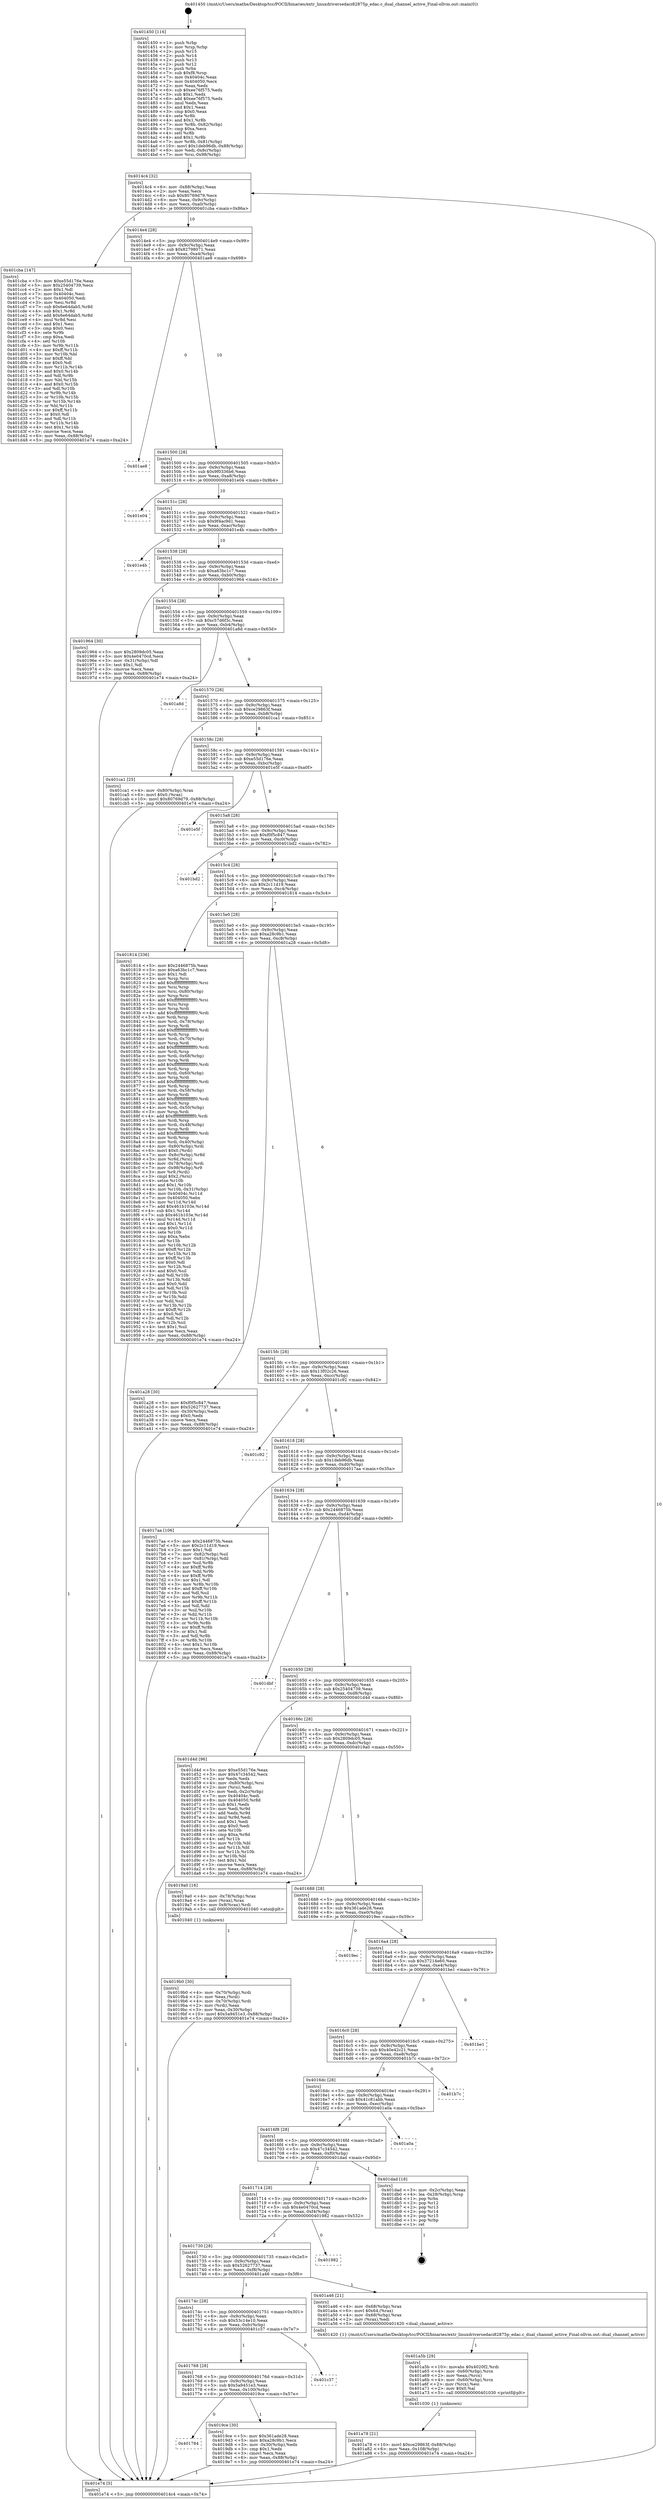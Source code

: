 digraph "0x401450" {
  label = "0x401450 (/mnt/c/Users/mathe/Desktop/tcc/POCII/binaries/extr_linuxdriversedaci82875p_edac.c_dual_channel_active_Final-ollvm.out::main(0))"
  labelloc = "t"
  node[shape=record]

  Entry [label="",width=0.3,height=0.3,shape=circle,fillcolor=black,style=filled]
  "0x4014c4" [label="{
     0x4014c4 [32]\l
     | [instrs]\l
     &nbsp;&nbsp;0x4014c4 \<+6\>: mov -0x88(%rbp),%eax\l
     &nbsp;&nbsp;0x4014ca \<+2\>: mov %eax,%ecx\l
     &nbsp;&nbsp;0x4014cc \<+6\>: sub $0x80769d79,%ecx\l
     &nbsp;&nbsp;0x4014d2 \<+6\>: mov %eax,-0x9c(%rbp)\l
     &nbsp;&nbsp;0x4014d8 \<+6\>: mov %ecx,-0xa0(%rbp)\l
     &nbsp;&nbsp;0x4014de \<+6\>: je 0000000000401cba \<main+0x86a\>\l
  }"]
  "0x401cba" [label="{
     0x401cba [147]\l
     | [instrs]\l
     &nbsp;&nbsp;0x401cba \<+5\>: mov $0xe55d176e,%eax\l
     &nbsp;&nbsp;0x401cbf \<+5\>: mov $0x25404739,%ecx\l
     &nbsp;&nbsp;0x401cc4 \<+2\>: mov $0x1,%dl\l
     &nbsp;&nbsp;0x401cc6 \<+7\>: mov 0x40404c,%esi\l
     &nbsp;&nbsp;0x401ccd \<+7\>: mov 0x404050,%edi\l
     &nbsp;&nbsp;0x401cd4 \<+3\>: mov %esi,%r8d\l
     &nbsp;&nbsp;0x401cd7 \<+7\>: sub $0x6e64dab5,%r8d\l
     &nbsp;&nbsp;0x401cde \<+4\>: sub $0x1,%r8d\l
     &nbsp;&nbsp;0x401ce2 \<+7\>: add $0x6e64dab5,%r8d\l
     &nbsp;&nbsp;0x401ce9 \<+4\>: imul %r8d,%esi\l
     &nbsp;&nbsp;0x401ced \<+3\>: and $0x1,%esi\l
     &nbsp;&nbsp;0x401cf0 \<+3\>: cmp $0x0,%esi\l
     &nbsp;&nbsp;0x401cf3 \<+4\>: sete %r9b\l
     &nbsp;&nbsp;0x401cf7 \<+3\>: cmp $0xa,%edi\l
     &nbsp;&nbsp;0x401cfa \<+4\>: setl %r10b\l
     &nbsp;&nbsp;0x401cfe \<+3\>: mov %r9b,%r11b\l
     &nbsp;&nbsp;0x401d01 \<+4\>: xor $0xff,%r11b\l
     &nbsp;&nbsp;0x401d05 \<+3\>: mov %r10b,%bl\l
     &nbsp;&nbsp;0x401d08 \<+3\>: xor $0xff,%bl\l
     &nbsp;&nbsp;0x401d0b \<+3\>: xor $0x0,%dl\l
     &nbsp;&nbsp;0x401d0e \<+3\>: mov %r11b,%r14b\l
     &nbsp;&nbsp;0x401d11 \<+4\>: and $0x0,%r14b\l
     &nbsp;&nbsp;0x401d15 \<+3\>: and %dl,%r9b\l
     &nbsp;&nbsp;0x401d18 \<+3\>: mov %bl,%r15b\l
     &nbsp;&nbsp;0x401d1b \<+4\>: and $0x0,%r15b\l
     &nbsp;&nbsp;0x401d1f \<+3\>: and %dl,%r10b\l
     &nbsp;&nbsp;0x401d22 \<+3\>: or %r9b,%r14b\l
     &nbsp;&nbsp;0x401d25 \<+3\>: or %r10b,%r15b\l
     &nbsp;&nbsp;0x401d28 \<+3\>: xor %r15b,%r14b\l
     &nbsp;&nbsp;0x401d2b \<+3\>: or %bl,%r11b\l
     &nbsp;&nbsp;0x401d2e \<+4\>: xor $0xff,%r11b\l
     &nbsp;&nbsp;0x401d32 \<+3\>: or $0x0,%dl\l
     &nbsp;&nbsp;0x401d35 \<+3\>: and %dl,%r11b\l
     &nbsp;&nbsp;0x401d38 \<+3\>: or %r11b,%r14b\l
     &nbsp;&nbsp;0x401d3b \<+4\>: test $0x1,%r14b\l
     &nbsp;&nbsp;0x401d3f \<+3\>: cmovne %ecx,%eax\l
     &nbsp;&nbsp;0x401d42 \<+6\>: mov %eax,-0x88(%rbp)\l
     &nbsp;&nbsp;0x401d48 \<+5\>: jmp 0000000000401e74 \<main+0xa24\>\l
  }"]
  "0x4014e4" [label="{
     0x4014e4 [28]\l
     | [instrs]\l
     &nbsp;&nbsp;0x4014e4 \<+5\>: jmp 00000000004014e9 \<main+0x99\>\l
     &nbsp;&nbsp;0x4014e9 \<+6\>: mov -0x9c(%rbp),%eax\l
     &nbsp;&nbsp;0x4014ef \<+5\>: sub $0x82798071,%eax\l
     &nbsp;&nbsp;0x4014f4 \<+6\>: mov %eax,-0xa4(%rbp)\l
     &nbsp;&nbsp;0x4014fa \<+6\>: je 0000000000401ae8 \<main+0x698\>\l
  }"]
  Exit [label="",width=0.3,height=0.3,shape=circle,fillcolor=black,style=filled,peripheries=2]
  "0x401ae8" [label="{
     0x401ae8\l
  }", style=dashed]
  "0x401500" [label="{
     0x401500 [28]\l
     | [instrs]\l
     &nbsp;&nbsp;0x401500 \<+5\>: jmp 0000000000401505 \<main+0xb5\>\l
     &nbsp;&nbsp;0x401505 \<+6\>: mov -0x9c(%rbp),%eax\l
     &nbsp;&nbsp;0x40150b \<+5\>: sub $0x9f0336b6,%eax\l
     &nbsp;&nbsp;0x401510 \<+6\>: mov %eax,-0xa8(%rbp)\l
     &nbsp;&nbsp;0x401516 \<+6\>: je 0000000000401e04 \<main+0x9b4\>\l
  }"]
  "0x401a78" [label="{
     0x401a78 [21]\l
     | [instrs]\l
     &nbsp;&nbsp;0x401a78 \<+10\>: movl $0xce29863f,-0x88(%rbp)\l
     &nbsp;&nbsp;0x401a82 \<+6\>: mov %eax,-0x108(%rbp)\l
     &nbsp;&nbsp;0x401a88 \<+5\>: jmp 0000000000401e74 \<main+0xa24\>\l
  }"]
  "0x401e04" [label="{
     0x401e04\l
  }", style=dashed]
  "0x40151c" [label="{
     0x40151c [28]\l
     | [instrs]\l
     &nbsp;&nbsp;0x40151c \<+5\>: jmp 0000000000401521 \<main+0xd1\>\l
     &nbsp;&nbsp;0x401521 \<+6\>: mov -0x9c(%rbp),%eax\l
     &nbsp;&nbsp;0x401527 \<+5\>: sub $0x9f4ac9d1,%eax\l
     &nbsp;&nbsp;0x40152c \<+6\>: mov %eax,-0xac(%rbp)\l
     &nbsp;&nbsp;0x401532 \<+6\>: je 0000000000401e4b \<main+0x9fb\>\l
  }"]
  "0x401a5b" [label="{
     0x401a5b [29]\l
     | [instrs]\l
     &nbsp;&nbsp;0x401a5b \<+10\>: movabs $0x4020f2,%rdi\l
     &nbsp;&nbsp;0x401a65 \<+4\>: mov -0x60(%rbp),%rcx\l
     &nbsp;&nbsp;0x401a69 \<+2\>: mov %eax,(%rcx)\l
     &nbsp;&nbsp;0x401a6b \<+4\>: mov -0x60(%rbp),%rcx\l
     &nbsp;&nbsp;0x401a6f \<+2\>: mov (%rcx),%esi\l
     &nbsp;&nbsp;0x401a71 \<+2\>: mov $0x0,%al\l
     &nbsp;&nbsp;0x401a73 \<+5\>: call 0000000000401030 \<printf@plt\>\l
     | [calls]\l
     &nbsp;&nbsp;0x401030 \{1\} (unknown)\l
  }"]
  "0x401e4b" [label="{
     0x401e4b\l
  }", style=dashed]
  "0x401538" [label="{
     0x401538 [28]\l
     | [instrs]\l
     &nbsp;&nbsp;0x401538 \<+5\>: jmp 000000000040153d \<main+0xed\>\l
     &nbsp;&nbsp;0x40153d \<+6\>: mov -0x9c(%rbp),%eax\l
     &nbsp;&nbsp;0x401543 \<+5\>: sub $0xa63bc1c7,%eax\l
     &nbsp;&nbsp;0x401548 \<+6\>: mov %eax,-0xb0(%rbp)\l
     &nbsp;&nbsp;0x40154e \<+6\>: je 0000000000401964 \<main+0x514\>\l
  }"]
  "0x401784" [label="{
     0x401784\l
  }", style=dashed]
  "0x401964" [label="{
     0x401964 [30]\l
     | [instrs]\l
     &nbsp;&nbsp;0x401964 \<+5\>: mov $0x2809dc05,%eax\l
     &nbsp;&nbsp;0x401969 \<+5\>: mov $0x4e0470cd,%ecx\l
     &nbsp;&nbsp;0x40196e \<+3\>: mov -0x31(%rbp),%dl\l
     &nbsp;&nbsp;0x401971 \<+3\>: test $0x1,%dl\l
     &nbsp;&nbsp;0x401974 \<+3\>: cmovne %ecx,%eax\l
     &nbsp;&nbsp;0x401977 \<+6\>: mov %eax,-0x88(%rbp)\l
     &nbsp;&nbsp;0x40197d \<+5\>: jmp 0000000000401e74 \<main+0xa24\>\l
  }"]
  "0x401554" [label="{
     0x401554 [28]\l
     | [instrs]\l
     &nbsp;&nbsp;0x401554 \<+5\>: jmp 0000000000401559 \<main+0x109\>\l
     &nbsp;&nbsp;0x401559 \<+6\>: mov -0x9c(%rbp),%eax\l
     &nbsp;&nbsp;0x40155f \<+5\>: sub $0xc57d6f3c,%eax\l
     &nbsp;&nbsp;0x401564 \<+6\>: mov %eax,-0xb4(%rbp)\l
     &nbsp;&nbsp;0x40156a \<+6\>: je 0000000000401a8d \<main+0x63d\>\l
  }"]
  "0x4019ce" [label="{
     0x4019ce [30]\l
     | [instrs]\l
     &nbsp;&nbsp;0x4019ce \<+5\>: mov $0x361ade28,%eax\l
     &nbsp;&nbsp;0x4019d3 \<+5\>: mov $0xa28c9b1,%ecx\l
     &nbsp;&nbsp;0x4019d8 \<+3\>: mov -0x30(%rbp),%edx\l
     &nbsp;&nbsp;0x4019db \<+3\>: cmp $0x1,%edx\l
     &nbsp;&nbsp;0x4019de \<+3\>: cmovl %ecx,%eax\l
     &nbsp;&nbsp;0x4019e1 \<+6\>: mov %eax,-0x88(%rbp)\l
     &nbsp;&nbsp;0x4019e7 \<+5\>: jmp 0000000000401e74 \<main+0xa24\>\l
  }"]
  "0x401a8d" [label="{
     0x401a8d\l
  }", style=dashed]
  "0x401570" [label="{
     0x401570 [28]\l
     | [instrs]\l
     &nbsp;&nbsp;0x401570 \<+5\>: jmp 0000000000401575 \<main+0x125\>\l
     &nbsp;&nbsp;0x401575 \<+6\>: mov -0x9c(%rbp),%eax\l
     &nbsp;&nbsp;0x40157b \<+5\>: sub $0xce29863f,%eax\l
     &nbsp;&nbsp;0x401580 \<+6\>: mov %eax,-0xb8(%rbp)\l
     &nbsp;&nbsp;0x401586 \<+6\>: je 0000000000401ca1 \<main+0x851\>\l
  }"]
  "0x401768" [label="{
     0x401768 [28]\l
     | [instrs]\l
     &nbsp;&nbsp;0x401768 \<+5\>: jmp 000000000040176d \<main+0x31d\>\l
     &nbsp;&nbsp;0x40176d \<+6\>: mov -0x9c(%rbp),%eax\l
     &nbsp;&nbsp;0x401773 \<+5\>: sub $0x5a9451e3,%eax\l
     &nbsp;&nbsp;0x401778 \<+6\>: mov %eax,-0x100(%rbp)\l
     &nbsp;&nbsp;0x40177e \<+6\>: je 00000000004019ce \<main+0x57e\>\l
  }"]
  "0x401ca1" [label="{
     0x401ca1 [25]\l
     | [instrs]\l
     &nbsp;&nbsp;0x401ca1 \<+4\>: mov -0x80(%rbp),%rax\l
     &nbsp;&nbsp;0x401ca5 \<+6\>: movl $0x0,(%rax)\l
     &nbsp;&nbsp;0x401cab \<+10\>: movl $0x80769d79,-0x88(%rbp)\l
     &nbsp;&nbsp;0x401cb5 \<+5\>: jmp 0000000000401e74 \<main+0xa24\>\l
  }"]
  "0x40158c" [label="{
     0x40158c [28]\l
     | [instrs]\l
     &nbsp;&nbsp;0x40158c \<+5\>: jmp 0000000000401591 \<main+0x141\>\l
     &nbsp;&nbsp;0x401591 \<+6\>: mov -0x9c(%rbp),%eax\l
     &nbsp;&nbsp;0x401597 \<+5\>: sub $0xe55d176e,%eax\l
     &nbsp;&nbsp;0x40159c \<+6\>: mov %eax,-0xbc(%rbp)\l
     &nbsp;&nbsp;0x4015a2 \<+6\>: je 0000000000401e5f \<main+0xa0f\>\l
  }"]
  "0x401c37" [label="{
     0x401c37\l
  }", style=dashed]
  "0x401e5f" [label="{
     0x401e5f\l
  }", style=dashed]
  "0x4015a8" [label="{
     0x4015a8 [28]\l
     | [instrs]\l
     &nbsp;&nbsp;0x4015a8 \<+5\>: jmp 00000000004015ad \<main+0x15d\>\l
     &nbsp;&nbsp;0x4015ad \<+6\>: mov -0x9c(%rbp),%eax\l
     &nbsp;&nbsp;0x4015b3 \<+5\>: sub $0xf0f5c847,%eax\l
     &nbsp;&nbsp;0x4015b8 \<+6\>: mov %eax,-0xc0(%rbp)\l
     &nbsp;&nbsp;0x4015be \<+6\>: je 0000000000401bd2 \<main+0x782\>\l
  }"]
  "0x40174c" [label="{
     0x40174c [28]\l
     | [instrs]\l
     &nbsp;&nbsp;0x40174c \<+5\>: jmp 0000000000401751 \<main+0x301\>\l
     &nbsp;&nbsp;0x401751 \<+6\>: mov -0x9c(%rbp),%eax\l
     &nbsp;&nbsp;0x401757 \<+5\>: sub $0x53c14e10,%eax\l
     &nbsp;&nbsp;0x40175c \<+6\>: mov %eax,-0xfc(%rbp)\l
     &nbsp;&nbsp;0x401762 \<+6\>: je 0000000000401c37 \<main+0x7e7\>\l
  }"]
  "0x401bd2" [label="{
     0x401bd2\l
  }", style=dashed]
  "0x4015c4" [label="{
     0x4015c4 [28]\l
     | [instrs]\l
     &nbsp;&nbsp;0x4015c4 \<+5\>: jmp 00000000004015c9 \<main+0x179\>\l
     &nbsp;&nbsp;0x4015c9 \<+6\>: mov -0x9c(%rbp),%eax\l
     &nbsp;&nbsp;0x4015cf \<+5\>: sub $0x2c11d19,%eax\l
     &nbsp;&nbsp;0x4015d4 \<+6\>: mov %eax,-0xc4(%rbp)\l
     &nbsp;&nbsp;0x4015da \<+6\>: je 0000000000401814 \<main+0x3c4\>\l
  }"]
  "0x401a46" [label="{
     0x401a46 [21]\l
     | [instrs]\l
     &nbsp;&nbsp;0x401a46 \<+4\>: mov -0x68(%rbp),%rax\l
     &nbsp;&nbsp;0x401a4a \<+6\>: movl $0x64,(%rax)\l
     &nbsp;&nbsp;0x401a50 \<+4\>: mov -0x68(%rbp),%rax\l
     &nbsp;&nbsp;0x401a54 \<+2\>: mov (%rax),%edi\l
     &nbsp;&nbsp;0x401a56 \<+5\>: call 0000000000401420 \<dual_channel_active\>\l
     | [calls]\l
     &nbsp;&nbsp;0x401420 \{1\} (/mnt/c/Users/mathe/Desktop/tcc/POCII/binaries/extr_linuxdriversedaci82875p_edac.c_dual_channel_active_Final-ollvm.out::dual_channel_active)\l
  }"]
  "0x401814" [label="{
     0x401814 [336]\l
     | [instrs]\l
     &nbsp;&nbsp;0x401814 \<+5\>: mov $0x2446875b,%eax\l
     &nbsp;&nbsp;0x401819 \<+5\>: mov $0xa63bc1c7,%ecx\l
     &nbsp;&nbsp;0x40181e \<+2\>: mov $0x1,%dl\l
     &nbsp;&nbsp;0x401820 \<+3\>: mov %rsp,%rsi\l
     &nbsp;&nbsp;0x401823 \<+4\>: add $0xfffffffffffffff0,%rsi\l
     &nbsp;&nbsp;0x401827 \<+3\>: mov %rsi,%rsp\l
     &nbsp;&nbsp;0x40182a \<+4\>: mov %rsi,-0x80(%rbp)\l
     &nbsp;&nbsp;0x40182e \<+3\>: mov %rsp,%rsi\l
     &nbsp;&nbsp;0x401831 \<+4\>: add $0xfffffffffffffff0,%rsi\l
     &nbsp;&nbsp;0x401835 \<+3\>: mov %rsi,%rsp\l
     &nbsp;&nbsp;0x401838 \<+3\>: mov %rsp,%rdi\l
     &nbsp;&nbsp;0x40183b \<+4\>: add $0xfffffffffffffff0,%rdi\l
     &nbsp;&nbsp;0x40183f \<+3\>: mov %rdi,%rsp\l
     &nbsp;&nbsp;0x401842 \<+4\>: mov %rdi,-0x78(%rbp)\l
     &nbsp;&nbsp;0x401846 \<+3\>: mov %rsp,%rdi\l
     &nbsp;&nbsp;0x401849 \<+4\>: add $0xfffffffffffffff0,%rdi\l
     &nbsp;&nbsp;0x40184d \<+3\>: mov %rdi,%rsp\l
     &nbsp;&nbsp;0x401850 \<+4\>: mov %rdi,-0x70(%rbp)\l
     &nbsp;&nbsp;0x401854 \<+3\>: mov %rsp,%rdi\l
     &nbsp;&nbsp;0x401857 \<+4\>: add $0xfffffffffffffff0,%rdi\l
     &nbsp;&nbsp;0x40185b \<+3\>: mov %rdi,%rsp\l
     &nbsp;&nbsp;0x40185e \<+4\>: mov %rdi,-0x68(%rbp)\l
     &nbsp;&nbsp;0x401862 \<+3\>: mov %rsp,%rdi\l
     &nbsp;&nbsp;0x401865 \<+4\>: add $0xfffffffffffffff0,%rdi\l
     &nbsp;&nbsp;0x401869 \<+3\>: mov %rdi,%rsp\l
     &nbsp;&nbsp;0x40186c \<+4\>: mov %rdi,-0x60(%rbp)\l
     &nbsp;&nbsp;0x401870 \<+3\>: mov %rsp,%rdi\l
     &nbsp;&nbsp;0x401873 \<+4\>: add $0xfffffffffffffff0,%rdi\l
     &nbsp;&nbsp;0x401877 \<+3\>: mov %rdi,%rsp\l
     &nbsp;&nbsp;0x40187a \<+4\>: mov %rdi,-0x58(%rbp)\l
     &nbsp;&nbsp;0x40187e \<+3\>: mov %rsp,%rdi\l
     &nbsp;&nbsp;0x401881 \<+4\>: add $0xfffffffffffffff0,%rdi\l
     &nbsp;&nbsp;0x401885 \<+3\>: mov %rdi,%rsp\l
     &nbsp;&nbsp;0x401888 \<+4\>: mov %rdi,-0x50(%rbp)\l
     &nbsp;&nbsp;0x40188c \<+3\>: mov %rsp,%rdi\l
     &nbsp;&nbsp;0x40188f \<+4\>: add $0xfffffffffffffff0,%rdi\l
     &nbsp;&nbsp;0x401893 \<+3\>: mov %rdi,%rsp\l
     &nbsp;&nbsp;0x401896 \<+4\>: mov %rdi,-0x48(%rbp)\l
     &nbsp;&nbsp;0x40189a \<+3\>: mov %rsp,%rdi\l
     &nbsp;&nbsp;0x40189d \<+4\>: add $0xfffffffffffffff0,%rdi\l
     &nbsp;&nbsp;0x4018a1 \<+3\>: mov %rdi,%rsp\l
     &nbsp;&nbsp;0x4018a4 \<+4\>: mov %rdi,-0x40(%rbp)\l
     &nbsp;&nbsp;0x4018a8 \<+4\>: mov -0x80(%rbp),%rdi\l
     &nbsp;&nbsp;0x4018ac \<+6\>: movl $0x0,(%rdi)\l
     &nbsp;&nbsp;0x4018b2 \<+7\>: mov -0x8c(%rbp),%r8d\l
     &nbsp;&nbsp;0x4018b9 \<+3\>: mov %r8d,(%rsi)\l
     &nbsp;&nbsp;0x4018bc \<+4\>: mov -0x78(%rbp),%rdi\l
     &nbsp;&nbsp;0x4018c0 \<+7\>: mov -0x98(%rbp),%r9\l
     &nbsp;&nbsp;0x4018c7 \<+3\>: mov %r9,(%rdi)\l
     &nbsp;&nbsp;0x4018ca \<+3\>: cmpl $0x2,(%rsi)\l
     &nbsp;&nbsp;0x4018cd \<+4\>: setne %r10b\l
     &nbsp;&nbsp;0x4018d1 \<+4\>: and $0x1,%r10b\l
     &nbsp;&nbsp;0x4018d5 \<+4\>: mov %r10b,-0x31(%rbp)\l
     &nbsp;&nbsp;0x4018d9 \<+8\>: mov 0x40404c,%r11d\l
     &nbsp;&nbsp;0x4018e1 \<+7\>: mov 0x404050,%ebx\l
     &nbsp;&nbsp;0x4018e8 \<+3\>: mov %r11d,%r14d\l
     &nbsp;&nbsp;0x4018eb \<+7\>: add $0x461b103e,%r14d\l
     &nbsp;&nbsp;0x4018f2 \<+4\>: sub $0x1,%r14d\l
     &nbsp;&nbsp;0x4018f6 \<+7\>: sub $0x461b103e,%r14d\l
     &nbsp;&nbsp;0x4018fd \<+4\>: imul %r14d,%r11d\l
     &nbsp;&nbsp;0x401901 \<+4\>: and $0x1,%r11d\l
     &nbsp;&nbsp;0x401905 \<+4\>: cmp $0x0,%r11d\l
     &nbsp;&nbsp;0x401909 \<+4\>: sete %r10b\l
     &nbsp;&nbsp;0x40190d \<+3\>: cmp $0xa,%ebx\l
     &nbsp;&nbsp;0x401910 \<+4\>: setl %r15b\l
     &nbsp;&nbsp;0x401914 \<+3\>: mov %r10b,%r12b\l
     &nbsp;&nbsp;0x401917 \<+4\>: xor $0xff,%r12b\l
     &nbsp;&nbsp;0x40191b \<+3\>: mov %r15b,%r13b\l
     &nbsp;&nbsp;0x40191e \<+4\>: xor $0xff,%r13b\l
     &nbsp;&nbsp;0x401922 \<+3\>: xor $0x0,%dl\l
     &nbsp;&nbsp;0x401925 \<+3\>: mov %r12b,%sil\l
     &nbsp;&nbsp;0x401928 \<+4\>: and $0x0,%sil\l
     &nbsp;&nbsp;0x40192c \<+3\>: and %dl,%r10b\l
     &nbsp;&nbsp;0x40192f \<+3\>: mov %r13b,%dil\l
     &nbsp;&nbsp;0x401932 \<+4\>: and $0x0,%dil\l
     &nbsp;&nbsp;0x401936 \<+3\>: and %dl,%r15b\l
     &nbsp;&nbsp;0x401939 \<+3\>: or %r10b,%sil\l
     &nbsp;&nbsp;0x40193c \<+3\>: or %r15b,%dil\l
     &nbsp;&nbsp;0x40193f \<+3\>: xor %dil,%sil\l
     &nbsp;&nbsp;0x401942 \<+3\>: or %r13b,%r12b\l
     &nbsp;&nbsp;0x401945 \<+4\>: xor $0xff,%r12b\l
     &nbsp;&nbsp;0x401949 \<+3\>: or $0x0,%dl\l
     &nbsp;&nbsp;0x40194c \<+3\>: and %dl,%r12b\l
     &nbsp;&nbsp;0x40194f \<+3\>: or %r12b,%sil\l
     &nbsp;&nbsp;0x401952 \<+4\>: test $0x1,%sil\l
     &nbsp;&nbsp;0x401956 \<+3\>: cmovne %ecx,%eax\l
     &nbsp;&nbsp;0x401959 \<+6\>: mov %eax,-0x88(%rbp)\l
     &nbsp;&nbsp;0x40195f \<+5\>: jmp 0000000000401e74 \<main+0xa24\>\l
  }"]
  "0x4015e0" [label="{
     0x4015e0 [28]\l
     | [instrs]\l
     &nbsp;&nbsp;0x4015e0 \<+5\>: jmp 00000000004015e5 \<main+0x195\>\l
     &nbsp;&nbsp;0x4015e5 \<+6\>: mov -0x9c(%rbp),%eax\l
     &nbsp;&nbsp;0x4015eb \<+5\>: sub $0xa28c9b1,%eax\l
     &nbsp;&nbsp;0x4015f0 \<+6\>: mov %eax,-0xc8(%rbp)\l
     &nbsp;&nbsp;0x4015f6 \<+6\>: je 0000000000401a28 \<main+0x5d8\>\l
  }"]
  "0x401730" [label="{
     0x401730 [28]\l
     | [instrs]\l
     &nbsp;&nbsp;0x401730 \<+5\>: jmp 0000000000401735 \<main+0x2e5\>\l
     &nbsp;&nbsp;0x401735 \<+6\>: mov -0x9c(%rbp),%eax\l
     &nbsp;&nbsp;0x40173b \<+5\>: sub $0x52627737,%eax\l
     &nbsp;&nbsp;0x401740 \<+6\>: mov %eax,-0xf8(%rbp)\l
     &nbsp;&nbsp;0x401746 \<+6\>: je 0000000000401a46 \<main+0x5f6\>\l
  }"]
  "0x401a28" [label="{
     0x401a28 [30]\l
     | [instrs]\l
     &nbsp;&nbsp;0x401a28 \<+5\>: mov $0xf0f5c847,%eax\l
     &nbsp;&nbsp;0x401a2d \<+5\>: mov $0x52627737,%ecx\l
     &nbsp;&nbsp;0x401a32 \<+3\>: mov -0x30(%rbp),%edx\l
     &nbsp;&nbsp;0x401a35 \<+3\>: cmp $0x0,%edx\l
     &nbsp;&nbsp;0x401a38 \<+3\>: cmove %ecx,%eax\l
     &nbsp;&nbsp;0x401a3b \<+6\>: mov %eax,-0x88(%rbp)\l
     &nbsp;&nbsp;0x401a41 \<+5\>: jmp 0000000000401e74 \<main+0xa24\>\l
  }"]
  "0x4015fc" [label="{
     0x4015fc [28]\l
     | [instrs]\l
     &nbsp;&nbsp;0x4015fc \<+5\>: jmp 0000000000401601 \<main+0x1b1\>\l
     &nbsp;&nbsp;0x401601 \<+6\>: mov -0x9c(%rbp),%eax\l
     &nbsp;&nbsp;0x401607 \<+5\>: sub $0x13f02c26,%eax\l
     &nbsp;&nbsp;0x40160c \<+6\>: mov %eax,-0xcc(%rbp)\l
     &nbsp;&nbsp;0x401612 \<+6\>: je 0000000000401c92 \<main+0x842\>\l
  }"]
  "0x401982" [label="{
     0x401982\l
  }", style=dashed]
  "0x401c92" [label="{
     0x401c92\l
  }", style=dashed]
  "0x401618" [label="{
     0x401618 [28]\l
     | [instrs]\l
     &nbsp;&nbsp;0x401618 \<+5\>: jmp 000000000040161d \<main+0x1cd\>\l
     &nbsp;&nbsp;0x40161d \<+6\>: mov -0x9c(%rbp),%eax\l
     &nbsp;&nbsp;0x401623 \<+5\>: sub $0x1deb96db,%eax\l
     &nbsp;&nbsp;0x401628 \<+6\>: mov %eax,-0xd0(%rbp)\l
     &nbsp;&nbsp;0x40162e \<+6\>: je 00000000004017aa \<main+0x35a\>\l
  }"]
  "0x401714" [label="{
     0x401714 [28]\l
     | [instrs]\l
     &nbsp;&nbsp;0x401714 \<+5\>: jmp 0000000000401719 \<main+0x2c9\>\l
     &nbsp;&nbsp;0x401719 \<+6\>: mov -0x9c(%rbp),%eax\l
     &nbsp;&nbsp;0x40171f \<+5\>: sub $0x4e0470cd,%eax\l
     &nbsp;&nbsp;0x401724 \<+6\>: mov %eax,-0xf4(%rbp)\l
     &nbsp;&nbsp;0x40172a \<+6\>: je 0000000000401982 \<main+0x532\>\l
  }"]
  "0x4017aa" [label="{
     0x4017aa [106]\l
     | [instrs]\l
     &nbsp;&nbsp;0x4017aa \<+5\>: mov $0x2446875b,%eax\l
     &nbsp;&nbsp;0x4017af \<+5\>: mov $0x2c11d19,%ecx\l
     &nbsp;&nbsp;0x4017b4 \<+2\>: mov $0x1,%dl\l
     &nbsp;&nbsp;0x4017b6 \<+7\>: mov -0x82(%rbp),%sil\l
     &nbsp;&nbsp;0x4017bd \<+7\>: mov -0x81(%rbp),%dil\l
     &nbsp;&nbsp;0x4017c4 \<+3\>: mov %sil,%r8b\l
     &nbsp;&nbsp;0x4017c7 \<+4\>: xor $0xff,%r8b\l
     &nbsp;&nbsp;0x4017cb \<+3\>: mov %dil,%r9b\l
     &nbsp;&nbsp;0x4017ce \<+4\>: xor $0xff,%r9b\l
     &nbsp;&nbsp;0x4017d2 \<+3\>: xor $0x1,%dl\l
     &nbsp;&nbsp;0x4017d5 \<+3\>: mov %r8b,%r10b\l
     &nbsp;&nbsp;0x4017d8 \<+4\>: and $0xff,%r10b\l
     &nbsp;&nbsp;0x4017dc \<+3\>: and %dl,%sil\l
     &nbsp;&nbsp;0x4017df \<+3\>: mov %r9b,%r11b\l
     &nbsp;&nbsp;0x4017e2 \<+4\>: and $0xff,%r11b\l
     &nbsp;&nbsp;0x4017e6 \<+3\>: and %dl,%dil\l
     &nbsp;&nbsp;0x4017e9 \<+3\>: or %sil,%r10b\l
     &nbsp;&nbsp;0x4017ec \<+3\>: or %dil,%r11b\l
     &nbsp;&nbsp;0x4017ef \<+3\>: xor %r11b,%r10b\l
     &nbsp;&nbsp;0x4017f2 \<+3\>: or %r9b,%r8b\l
     &nbsp;&nbsp;0x4017f5 \<+4\>: xor $0xff,%r8b\l
     &nbsp;&nbsp;0x4017f9 \<+3\>: or $0x1,%dl\l
     &nbsp;&nbsp;0x4017fc \<+3\>: and %dl,%r8b\l
     &nbsp;&nbsp;0x4017ff \<+3\>: or %r8b,%r10b\l
     &nbsp;&nbsp;0x401802 \<+4\>: test $0x1,%r10b\l
     &nbsp;&nbsp;0x401806 \<+3\>: cmovne %ecx,%eax\l
     &nbsp;&nbsp;0x401809 \<+6\>: mov %eax,-0x88(%rbp)\l
     &nbsp;&nbsp;0x40180f \<+5\>: jmp 0000000000401e74 \<main+0xa24\>\l
  }"]
  "0x401634" [label="{
     0x401634 [28]\l
     | [instrs]\l
     &nbsp;&nbsp;0x401634 \<+5\>: jmp 0000000000401639 \<main+0x1e9\>\l
     &nbsp;&nbsp;0x401639 \<+6\>: mov -0x9c(%rbp),%eax\l
     &nbsp;&nbsp;0x40163f \<+5\>: sub $0x2446875b,%eax\l
     &nbsp;&nbsp;0x401644 \<+6\>: mov %eax,-0xd4(%rbp)\l
     &nbsp;&nbsp;0x40164a \<+6\>: je 0000000000401dbf \<main+0x96f\>\l
  }"]
  "0x401e74" [label="{
     0x401e74 [5]\l
     | [instrs]\l
     &nbsp;&nbsp;0x401e74 \<+5\>: jmp 00000000004014c4 \<main+0x74\>\l
  }"]
  "0x401450" [label="{
     0x401450 [116]\l
     | [instrs]\l
     &nbsp;&nbsp;0x401450 \<+1\>: push %rbp\l
     &nbsp;&nbsp;0x401451 \<+3\>: mov %rsp,%rbp\l
     &nbsp;&nbsp;0x401454 \<+2\>: push %r15\l
     &nbsp;&nbsp;0x401456 \<+2\>: push %r14\l
     &nbsp;&nbsp;0x401458 \<+2\>: push %r13\l
     &nbsp;&nbsp;0x40145a \<+2\>: push %r12\l
     &nbsp;&nbsp;0x40145c \<+1\>: push %rbx\l
     &nbsp;&nbsp;0x40145d \<+7\>: sub $0xf8,%rsp\l
     &nbsp;&nbsp;0x401464 \<+7\>: mov 0x40404c,%eax\l
     &nbsp;&nbsp;0x40146b \<+7\>: mov 0x404050,%ecx\l
     &nbsp;&nbsp;0x401472 \<+2\>: mov %eax,%edx\l
     &nbsp;&nbsp;0x401474 \<+6\>: sub $0xee76f575,%edx\l
     &nbsp;&nbsp;0x40147a \<+3\>: sub $0x1,%edx\l
     &nbsp;&nbsp;0x40147d \<+6\>: add $0xee76f575,%edx\l
     &nbsp;&nbsp;0x401483 \<+3\>: imul %edx,%eax\l
     &nbsp;&nbsp;0x401486 \<+3\>: and $0x1,%eax\l
     &nbsp;&nbsp;0x401489 \<+3\>: cmp $0x0,%eax\l
     &nbsp;&nbsp;0x40148c \<+4\>: sete %r8b\l
     &nbsp;&nbsp;0x401490 \<+4\>: and $0x1,%r8b\l
     &nbsp;&nbsp;0x401494 \<+7\>: mov %r8b,-0x82(%rbp)\l
     &nbsp;&nbsp;0x40149b \<+3\>: cmp $0xa,%ecx\l
     &nbsp;&nbsp;0x40149e \<+4\>: setl %r8b\l
     &nbsp;&nbsp;0x4014a2 \<+4\>: and $0x1,%r8b\l
     &nbsp;&nbsp;0x4014a6 \<+7\>: mov %r8b,-0x81(%rbp)\l
     &nbsp;&nbsp;0x4014ad \<+10\>: movl $0x1deb96db,-0x88(%rbp)\l
     &nbsp;&nbsp;0x4014b7 \<+6\>: mov %edi,-0x8c(%rbp)\l
     &nbsp;&nbsp;0x4014bd \<+7\>: mov %rsi,-0x98(%rbp)\l
  }"]
  "0x401dad" [label="{
     0x401dad [18]\l
     | [instrs]\l
     &nbsp;&nbsp;0x401dad \<+3\>: mov -0x2c(%rbp),%eax\l
     &nbsp;&nbsp;0x401db0 \<+4\>: lea -0x28(%rbp),%rsp\l
     &nbsp;&nbsp;0x401db4 \<+1\>: pop %rbx\l
     &nbsp;&nbsp;0x401db5 \<+2\>: pop %r12\l
     &nbsp;&nbsp;0x401db7 \<+2\>: pop %r13\l
     &nbsp;&nbsp;0x401db9 \<+2\>: pop %r14\l
     &nbsp;&nbsp;0x401dbb \<+2\>: pop %r15\l
     &nbsp;&nbsp;0x401dbd \<+1\>: pop %rbp\l
     &nbsp;&nbsp;0x401dbe \<+1\>: ret\l
  }"]
  "0x4016f8" [label="{
     0x4016f8 [28]\l
     | [instrs]\l
     &nbsp;&nbsp;0x4016f8 \<+5\>: jmp 00000000004016fd \<main+0x2ad\>\l
     &nbsp;&nbsp;0x4016fd \<+6\>: mov -0x9c(%rbp),%eax\l
     &nbsp;&nbsp;0x401703 \<+5\>: sub $0x47c34542,%eax\l
     &nbsp;&nbsp;0x401708 \<+6\>: mov %eax,-0xf0(%rbp)\l
     &nbsp;&nbsp;0x40170e \<+6\>: je 0000000000401dad \<main+0x95d\>\l
  }"]
  "0x401dbf" [label="{
     0x401dbf\l
  }", style=dashed]
  "0x401650" [label="{
     0x401650 [28]\l
     | [instrs]\l
     &nbsp;&nbsp;0x401650 \<+5\>: jmp 0000000000401655 \<main+0x205\>\l
     &nbsp;&nbsp;0x401655 \<+6\>: mov -0x9c(%rbp),%eax\l
     &nbsp;&nbsp;0x40165b \<+5\>: sub $0x25404739,%eax\l
     &nbsp;&nbsp;0x401660 \<+6\>: mov %eax,-0xd8(%rbp)\l
     &nbsp;&nbsp;0x401666 \<+6\>: je 0000000000401d4d \<main+0x8fd\>\l
  }"]
  "0x401a0a" [label="{
     0x401a0a\l
  }", style=dashed]
  "0x401d4d" [label="{
     0x401d4d [96]\l
     | [instrs]\l
     &nbsp;&nbsp;0x401d4d \<+5\>: mov $0xe55d176e,%eax\l
     &nbsp;&nbsp;0x401d52 \<+5\>: mov $0x47c34542,%ecx\l
     &nbsp;&nbsp;0x401d57 \<+2\>: xor %edx,%edx\l
     &nbsp;&nbsp;0x401d59 \<+4\>: mov -0x80(%rbp),%rsi\l
     &nbsp;&nbsp;0x401d5d \<+2\>: mov (%rsi),%edi\l
     &nbsp;&nbsp;0x401d5f \<+3\>: mov %edi,-0x2c(%rbp)\l
     &nbsp;&nbsp;0x401d62 \<+7\>: mov 0x40404c,%edi\l
     &nbsp;&nbsp;0x401d69 \<+8\>: mov 0x404050,%r8d\l
     &nbsp;&nbsp;0x401d71 \<+3\>: sub $0x1,%edx\l
     &nbsp;&nbsp;0x401d74 \<+3\>: mov %edi,%r9d\l
     &nbsp;&nbsp;0x401d77 \<+3\>: add %edx,%r9d\l
     &nbsp;&nbsp;0x401d7a \<+4\>: imul %r9d,%edi\l
     &nbsp;&nbsp;0x401d7e \<+3\>: and $0x1,%edi\l
     &nbsp;&nbsp;0x401d81 \<+3\>: cmp $0x0,%edi\l
     &nbsp;&nbsp;0x401d84 \<+4\>: sete %r10b\l
     &nbsp;&nbsp;0x401d88 \<+4\>: cmp $0xa,%r8d\l
     &nbsp;&nbsp;0x401d8c \<+4\>: setl %r11b\l
     &nbsp;&nbsp;0x401d90 \<+3\>: mov %r10b,%bl\l
     &nbsp;&nbsp;0x401d93 \<+3\>: and %r11b,%bl\l
     &nbsp;&nbsp;0x401d96 \<+3\>: xor %r11b,%r10b\l
     &nbsp;&nbsp;0x401d99 \<+3\>: or %r10b,%bl\l
     &nbsp;&nbsp;0x401d9c \<+3\>: test $0x1,%bl\l
     &nbsp;&nbsp;0x401d9f \<+3\>: cmovne %ecx,%eax\l
     &nbsp;&nbsp;0x401da2 \<+6\>: mov %eax,-0x88(%rbp)\l
     &nbsp;&nbsp;0x401da8 \<+5\>: jmp 0000000000401e74 \<main+0xa24\>\l
  }"]
  "0x40166c" [label="{
     0x40166c [28]\l
     | [instrs]\l
     &nbsp;&nbsp;0x40166c \<+5\>: jmp 0000000000401671 \<main+0x221\>\l
     &nbsp;&nbsp;0x401671 \<+6\>: mov -0x9c(%rbp),%eax\l
     &nbsp;&nbsp;0x401677 \<+5\>: sub $0x2809dc05,%eax\l
     &nbsp;&nbsp;0x40167c \<+6\>: mov %eax,-0xdc(%rbp)\l
     &nbsp;&nbsp;0x401682 \<+6\>: je 00000000004019a0 \<main+0x550\>\l
  }"]
  "0x4016dc" [label="{
     0x4016dc [28]\l
     | [instrs]\l
     &nbsp;&nbsp;0x4016dc \<+5\>: jmp 00000000004016e1 \<main+0x291\>\l
     &nbsp;&nbsp;0x4016e1 \<+6\>: mov -0x9c(%rbp),%eax\l
     &nbsp;&nbsp;0x4016e7 \<+5\>: sub $0x41c81abb,%eax\l
     &nbsp;&nbsp;0x4016ec \<+6\>: mov %eax,-0xec(%rbp)\l
     &nbsp;&nbsp;0x4016f2 \<+6\>: je 0000000000401a0a \<main+0x5ba\>\l
  }"]
  "0x4019a0" [label="{
     0x4019a0 [16]\l
     | [instrs]\l
     &nbsp;&nbsp;0x4019a0 \<+4\>: mov -0x78(%rbp),%rax\l
     &nbsp;&nbsp;0x4019a4 \<+3\>: mov (%rax),%rax\l
     &nbsp;&nbsp;0x4019a7 \<+4\>: mov 0x8(%rax),%rdi\l
     &nbsp;&nbsp;0x4019ab \<+5\>: call 0000000000401040 \<atoi@plt\>\l
     | [calls]\l
     &nbsp;&nbsp;0x401040 \{1\} (unknown)\l
  }"]
  "0x401688" [label="{
     0x401688 [28]\l
     | [instrs]\l
     &nbsp;&nbsp;0x401688 \<+5\>: jmp 000000000040168d \<main+0x23d\>\l
     &nbsp;&nbsp;0x40168d \<+6\>: mov -0x9c(%rbp),%eax\l
     &nbsp;&nbsp;0x401693 \<+5\>: sub $0x361ade28,%eax\l
     &nbsp;&nbsp;0x401698 \<+6\>: mov %eax,-0xe0(%rbp)\l
     &nbsp;&nbsp;0x40169e \<+6\>: je 00000000004019ec \<main+0x59c\>\l
  }"]
  "0x4019b0" [label="{
     0x4019b0 [30]\l
     | [instrs]\l
     &nbsp;&nbsp;0x4019b0 \<+4\>: mov -0x70(%rbp),%rdi\l
     &nbsp;&nbsp;0x4019b4 \<+2\>: mov %eax,(%rdi)\l
     &nbsp;&nbsp;0x4019b6 \<+4\>: mov -0x70(%rbp),%rdi\l
     &nbsp;&nbsp;0x4019ba \<+2\>: mov (%rdi),%eax\l
     &nbsp;&nbsp;0x4019bc \<+3\>: mov %eax,-0x30(%rbp)\l
     &nbsp;&nbsp;0x4019bf \<+10\>: movl $0x5a9451e3,-0x88(%rbp)\l
     &nbsp;&nbsp;0x4019c9 \<+5\>: jmp 0000000000401e74 \<main+0xa24\>\l
  }"]
  "0x401b7c" [label="{
     0x401b7c\l
  }", style=dashed]
  "0x4019ec" [label="{
     0x4019ec\l
  }", style=dashed]
  "0x4016a4" [label="{
     0x4016a4 [28]\l
     | [instrs]\l
     &nbsp;&nbsp;0x4016a4 \<+5\>: jmp 00000000004016a9 \<main+0x259\>\l
     &nbsp;&nbsp;0x4016a9 \<+6\>: mov -0x9c(%rbp),%eax\l
     &nbsp;&nbsp;0x4016af \<+5\>: sub $0x37214e60,%eax\l
     &nbsp;&nbsp;0x4016b4 \<+6\>: mov %eax,-0xe4(%rbp)\l
     &nbsp;&nbsp;0x4016ba \<+6\>: je 0000000000401be1 \<main+0x791\>\l
  }"]
  "0x4016c0" [label="{
     0x4016c0 [28]\l
     | [instrs]\l
     &nbsp;&nbsp;0x4016c0 \<+5\>: jmp 00000000004016c5 \<main+0x275\>\l
     &nbsp;&nbsp;0x4016c5 \<+6\>: mov -0x9c(%rbp),%eax\l
     &nbsp;&nbsp;0x4016cb \<+5\>: sub $0x40e42c21,%eax\l
     &nbsp;&nbsp;0x4016d0 \<+6\>: mov %eax,-0xe8(%rbp)\l
     &nbsp;&nbsp;0x4016d6 \<+6\>: je 0000000000401b7c \<main+0x72c\>\l
  }"]
  "0x401be1" [label="{
     0x401be1\l
  }", style=dashed]
  Entry -> "0x401450" [label=" 1"]
  "0x4014c4" -> "0x401cba" [label=" 1"]
  "0x4014c4" -> "0x4014e4" [label=" 10"]
  "0x401dad" -> Exit [label=" 1"]
  "0x4014e4" -> "0x401ae8" [label=" 0"]
  "0x4014e4" -> "0x401500" [label=" 10"]
  "0x401d4d" -> "0x401e74" [label=" 1"]
  "0x401500" -> "0x401e04" [label=" 0"]
  "0x401500" -> "0x40151c" [label=" 10"]
  "0x401cba" -> "0x401e74" [label=" 1"]
  "0x40151c" -> "0x401e4b" [label=" 0"]
  "0x40151c" -> "0x401538" [label=" 10"]
  "0x401ca1" -> "0x401e74" [label=" 1"]
  "0x401538" -> "0x401964" [label=" 1"]
  "0x401538" -> "0x401554" [label=" 9"]
  "0x401a78" -> "0x401e74" [label=" 1"]
  "0x401554" -> "0x401a8d" [label=" 0"]
  "0x401554" -> "0x401570" [label=" 9"]
  "0x401a5b" -> "0x401a78" [label=" 1"]
  "0x401570" -> "0x401ca1" [label=" 1"]
  "0x401570" -> "0x40158c" [label=" 8"]
  "0x401a28" -> "0x401e74" [label=" 1"]
  "0x40158c" -> "0x401e5f" [label=" 0"]
  "0x40158c" -> "0x4015a8" [label=" 8"]
  "0x4019ce" -> "0x401e74" [label=" 1"]
  "0x4015a8" -> "0x401bd2" [label=" 0"]
  "0x4015a8" -> "0x4015c4" [label=" 8"]
  "0x401768" -> "0x4019ce" [label=" 1"]
  "0x4015c4" -> "0x401814" [label=" 1"]
  "0x4015c4" -> "0x4015e0" [label=" 7"]
  "0x401a46" -> "0x401a5b" [label=" 1"]
  "0x4015e0" -> "0x401a28" [label=" 1"]
  "0x4015e0" -> "0x4015fc" [label=" 6"]
  "0x40174c" -> "0x401c37" [label=" 0"]
  "0x4015fc" -> "0x401c92" [label=" 0"]
  "0x4015fc" -> "0x401618" [label=" 6"]
  "0x401768" -> "0x401784" [label=" 0"]
  "0x401618" -> "0x4017aa" [label=" 1"]
  "0x401618" -> "0x401634" [label=" 5"]
  "0x4017aa" -> "0x401e74" [label=" 1"]
  "0x401450" -> "0x4014c4" [label=" 1"]
  "0x401e74" -> "0x4014c4" [label=" 10"]
  "0x401730" -> "0x401a46" [label=" 1"]
  "0x401814" -> "0x401e74" [label=" 1"]
  "0x401964" -> "0x401e74" [label=" 1"]
  "0x40174c" -> "0x401768" [label=" 1"]
  "0x401634" -> "0x401dbf" [label=" 0"]
  "0x401634" -> "0x401650" [label=" 5"]
  "0x401714" -> "0x401982" [label=" 0"]
  "0x401650" -> "0x401d4d" [label=" 1"]
  "0x401650" -> "0x40166c" [label=" 4"]
  "0x401730" -> "0x40174c" [label=" 1"]
  "0x40166c" -> "0x4019a0" [label=" 1"]
  "0x40166c" -> "0x401688" [label=" 3"]
  "0x4019a0" -> "0x4019b0" [label=" 1"]
  "0x4019b0" -> "0x401e74" [label=" 1"]
  "0x4016f8" -> "0x401dad" [label=" 1"]
  "0x401688" -> "0x4019ec" [label=" 0"]
  "0x401688" -> "0x4016a4" [label=" 3"]
  "0x401714" -> "0x401730" [label=" 2"]
  "0x4016a4" -> "0x401be1" [label=" 0"]
  "0x4016a4" -> "0x4016c0" [label=" 3"]
  "0x4016dc" -> "0x4016f8" [label=" 3"]
  "0x4016c0" -> "0x401b7c" [label=" 0"]
  "0x4016c0" -> "0x4016dc" [label=" 3"]
  "0x4016f8" -> "0x401714" [label=" 2"]
  "0x4016dc" -> "0x401a0a" [label=" 0"]
}
